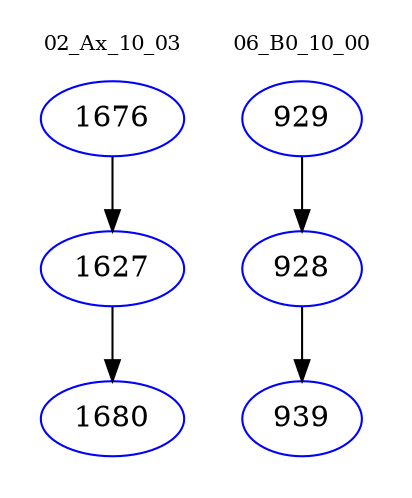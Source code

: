 digraph{
subgraph cluster_0 {
color = white
label = "02_Ax_10_03";
fontsize=10;
T0_1676 [label="1676", color="blue"]
T0_1676 -> T0_1627 [color="black"]
T0_1627 [label="1627", color="blue"]
T0_1627 -> T0_1680 [color="black"]
T0_1680 [label="1680", color="blue"]
}
subgraph cluster_1 {
color = white
label = "06_B0_10_00";
fontsize=10;
T1_929 [label="929", color="blue"]
T1_929 -> T1_928 [color="black"]
T1_928 [label="928", color="blue"]
T1_928 -> T1_939 [color="black"]
T1_939 [label="939", color="blue"]
}
}

